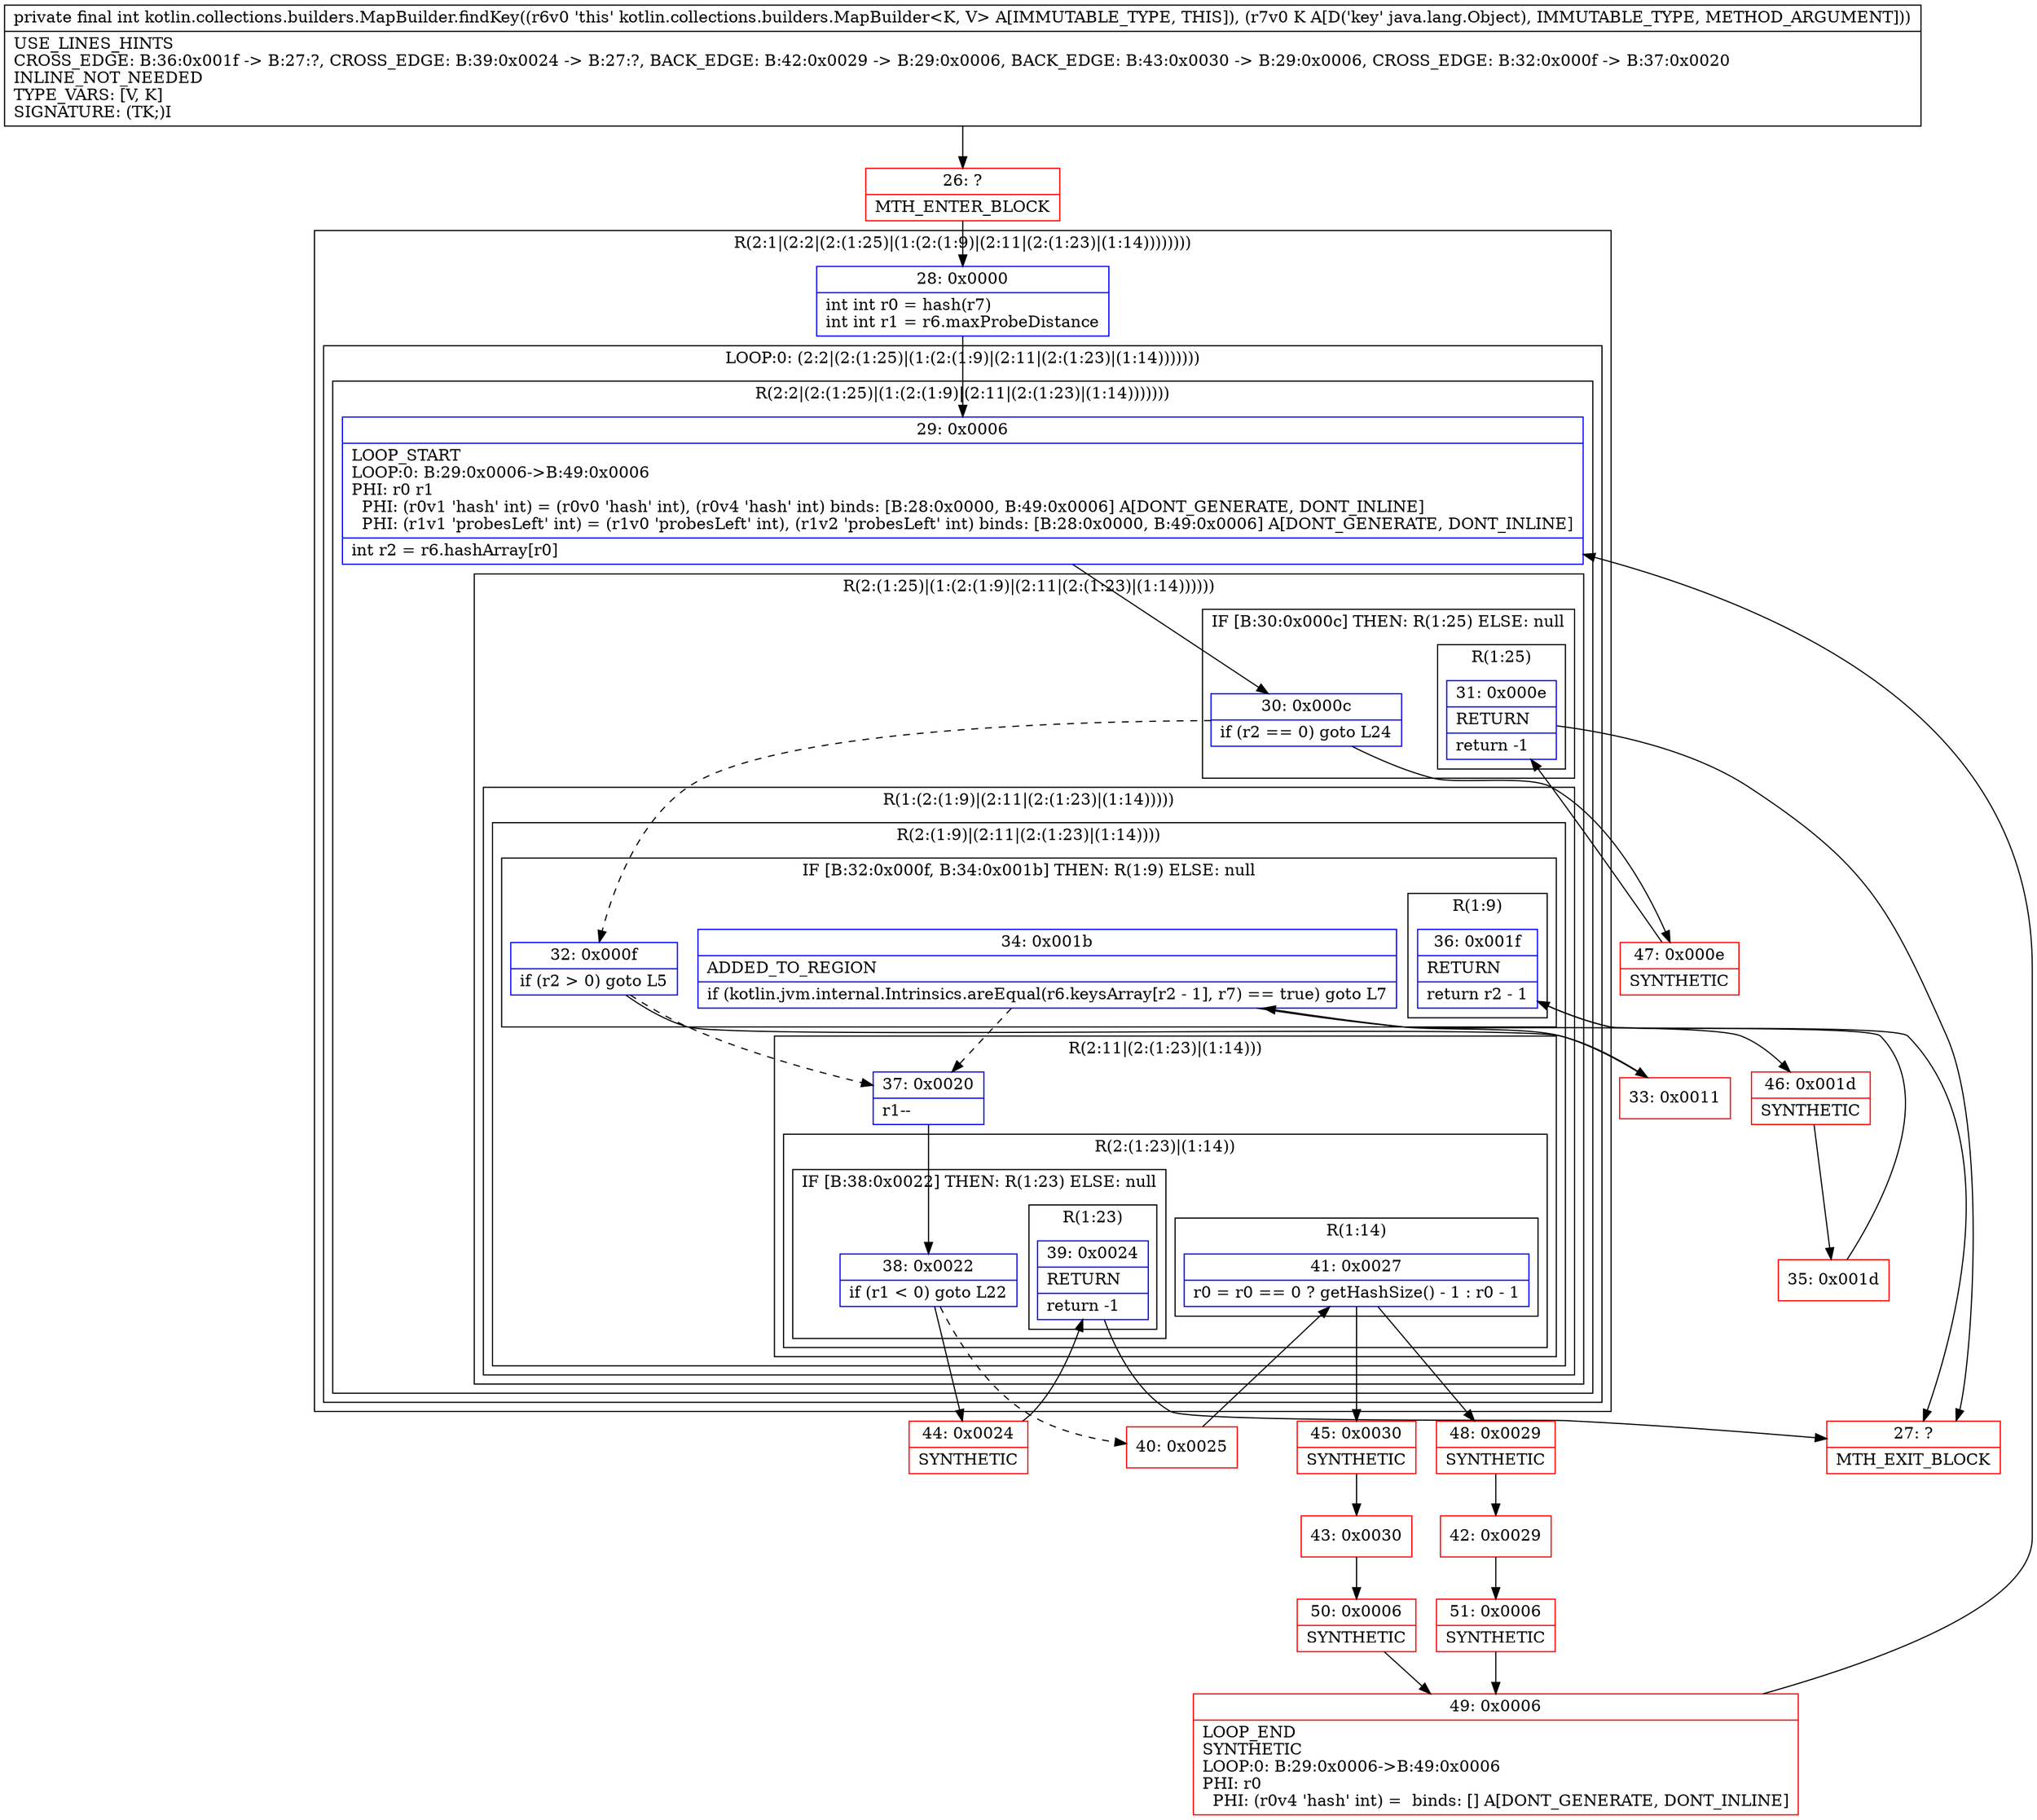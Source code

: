 digraph "CFG forkotlin.collections.builders.MapBuilder.findKey(Ljava\/lang\/Object;)I" {
subgraph cluster_Region_889504086 {
label = "R(2:1|(2:2|(2:(1:25)|(1:(2:(1:9)|(2:11|(2:(1:23)|(1:14))))))))";
node [shape=record,color=blue];
Node_28 [shape=record,label="{28\:\ 0x0000|int int r0 = hash(r7)\lint int r1 = r6.maxProbeDistance\l}"];
subgraph cluster_LoopRegion_143702238 {
label = "LOOP:0: (2:2|(2:(1:25)|(1:(2:(1:9)|(2:11|(2:(1:23)|(1:14)))))))";
node [shape=record,color=blue];
subgraph cluster_Region_1593139433 {
label = "R(2:2|(2:(1:25)|(1:(2:(1:9)|(2:11|(2:(1:23)|(1:14)))))))";
node [shape=record,color=blue];
Node_29 [shape=record,label="{29\:\ 0x0006|LOOP_START\lLOOP:0: B:29:0x0006\-\>B:49:0x0006\lPHI: r0 r1 \l  PHI: (r0v1 'hash' int) = (r0v0 'hash' int), (r0v4 'hash' int) binds: [B:28:0x0000, B:49:0x0006] A[DONT_GENERATE, DONT_INLINE]\l  PHI: (r1v1 'probesLeft' int) = (r1v0 'probesLeft' int), (r1v2 'probesLeft' int) binds: [B:28:0x0000, B:49:0x0006] A[DONT_GENERATE, DONT_INLINE]\l|int r2 = r6.hashArray[r0]\l}"];
subgraph cluster_Region_1955808223 {
label = "R(2:(1:25)|(1:(2:(1:9)|(2:11|(2:(1:23)|(1:14))))))";
node [shape=record,color=blue];
subgraph cluster_IfRegion_1560341472 {
label = "IF [B:30:0x000c] THEN: R(1:25) ELSE: null";
node [shape=record,color=blue];
Node_30 [shape=record,label="{30\:\ 0x000c|if (r2 == 0) goto L24\l}"];
subgraph cluster_Region_1880465163 {
label = "R(1:25)";
node [shape=record,color=blue];
Node_31 [shape=record,label="{31\:\ 0x000e|RETURN\l|return \-1\l}"];
}
}
subgraph cluster_Region_293668472 {
label = "R(1:(2:(1:9)|(2:11|(2:(1:23)|(1:14)))))";
node [shape=record,color=blue];
subgraph cluster_Region_484051678 {
label = "R(2:(1:9)|(2:11|(2:(1:23)|(1:14))))";
node [shape=record,color=blue];
subgraph cluster_IfRegion_679946881 {
label = "IF [B:32:0x000f, B:34:0x001b] THEN: R(1:9) ELSE: null";
node [shape=record,color=blue];
Node_32 [shape=record,label="{32\:\ 0x000f|if (r2 \> 0) goto L5\l}"];
Node_34 [shape=record,label="{34\:\ 0x001b|ADDED_TO_REGION\l|if (kotlin.jvm.internal.Intrinsics.areEqual(r6.keysArray[r2 \- 1], r7) == true) goto L7\l}"];
subgraph cluster_Region_1056495369 {
label = "R(1:9)";
node [shape=record,color=blue];
Node_36 [shape=record,label="{36\:\ 0x001f|RETURN\l|return r2 \- 1\l}"];
}
}
subgraph cluster_Region_950389145 {
label = "R(2:11|(2:(1:23)|(1:14)))";
node [shape=record,color=blue];
Node_37 [shape=record,label="{37\:\ 0x0020|r1\-\-\l}"];
subgraph cluster_Region_1924738849 {
label = "R(2:(1:23)|(1:14))";
node [shape=record,color=blue];
subgraph cluster_IfRegion_725131690 {
label = "IF [B:38:0x0022] THEN: R(1:23) ELSE: null";
node [shape=record,color=blue];
Node_38 [shape=record,label="{38\:\ 0x0022|if (r1 \< 0) goto L22\l}"];
subgraph cluster_Region_780667834 {
label = "R(1:23)";
node [shape=record,color=blue];
Node_39 [shape=record,label="{39\:\ 0x0024|RETURN\l|return \-1\l}"];
}
}
subgraph cluster_Region_1774444972 {
label = "R(1:14)";
node [shape=record,color=blue];
Node_41 [shape=record,label="{41\:\ 0x0027|r0 = r0 == 0 ? getHashSize() \- 1 : r0 \- 1\l}"];
}
}
}
}
}
}
}
}
}
Node_26 [shape=record,color=red,label="{26\:\ ?|MTH_ENTER_BLOCK\l}"];
Node_33 [shape=record,color=red,label="{33\:\ 0x0011}"];
Node_46 [shape=record,color=red,label="{46\:\ 0x001d|SYNTHETIC\l}"];
Node_35 [shape=record,color=red,label="{35\:\ 0x001d}"];
Node_27 [shape=record,color=red,label="{27\:\ ?|MTH_EXIT_BLOCK\l}"];
Node_40 [shape=record,color=red,label="{40\:\ 0x0025}"];
Node_45 [shape=record,color=red,label="{45\:\ 0x0030|SYNTHETIC\l}"];
Node_43 [shape=record,color=red,label="{43\:\ 0x0030}"];
Node_50 [shape=record,color=red,label="{50\:\ 0x0006|SYNTHETIC\l}"];
Node_49 [shape=record,color=red,label="{49\:\ 0x0006|LOOP_END\lSYNTHETIC\lLOOP:0: B:29:0x0006\-\>B:49:0x0006\lPHI: r0 \l  PHI: (r0v4 'hash' int) =  binds: [] A[DONT_GENERATE, DONT_INLINE]\l}"];
Node_48 [shape=record,color=red,label="{48\:\ 0x0029|SYNTHETIC\l}"];
Node_42 [shape=record,color=red,label="{42\:\ 0x0029}"];
Node_51 [shape=record,color=red,label="{51\:\ 0x0006|SYNTHETIC\l}"];
Node_44 [shape=record,color=red,label="{44\:\ 0x0024|SYNTHETIC\l}"];
Node_47 [shape=record,color=red,label="{47\:\ 0x000e|SYNTHETIC\l}"];
MethodNode[shape=record,label="{private final int kotlin.collections.builders.MapBuilder.findKey((r6v0 'this' kotlin.collections.builders.MapBuilder\<K, V\> A[IMMUTABLE_TYPE, THIS]), (r7v0 K A[D('key' java.lang.Object), IMMUTABLE_TYPE, METHOD_ARGUMENT]))  | USE_LINES_HINTS\lCROSS_EDGE: B:36:0x001f \-\> B:27:?, CROSS_EDGE: B:39:0x0024 \-\> B:27:?, BACK_EDGE: B:42:0x0029 \-\> B:29:0x0006, BACK_EDGE: B:43:0x0030 \-\> B:29:0x0006, CROSS_EDGE: B:32:0x000f \-\> B:37:0x0020\lINLINE_NOT_NEEDED\lTYPE_VARS: [V, K]\lSIGNATURE: (TK;)I\l}"];
MethodNode -> Node_26;Node_28 -> Node_29;
Node_29 -> Node_30;
Node_30 -> Node_32[style=dashed];
Node_30 -> Node_47;
Node_31 -> Node_27;
Node_32 -> Node_33;
Node_32 -> Node_37[style=dashed];
Node_34 -> Node_37[style=dashed];
Node_34 -> Node_46;
Node_36 -> Node_27;
Node_37 -> Node_38;
Node_38 -> Node_40[style=dashed];
Node_38 -> Node_44;
Node_39 -> Node_27;
Node_41 -> Node_45;
Node_41 -> Node_48;
Node_26 -> Node_28;
Node_33 -> Node_34;
Node_46 -> Node_35;
Node_35 -> Node_36;
Node_40 -> Node_41;
Node_45 -> Node_43;
Node_43 -> Node_50;
Node_50 -> Node_49;
Node_49 -> Node_29;
Node_48 -> Node_42;
Node_42 -> Node_51;
Node_51 -> Node_49;
Node_44 -> Node_39;
Node_47 -> Node_31;
}

